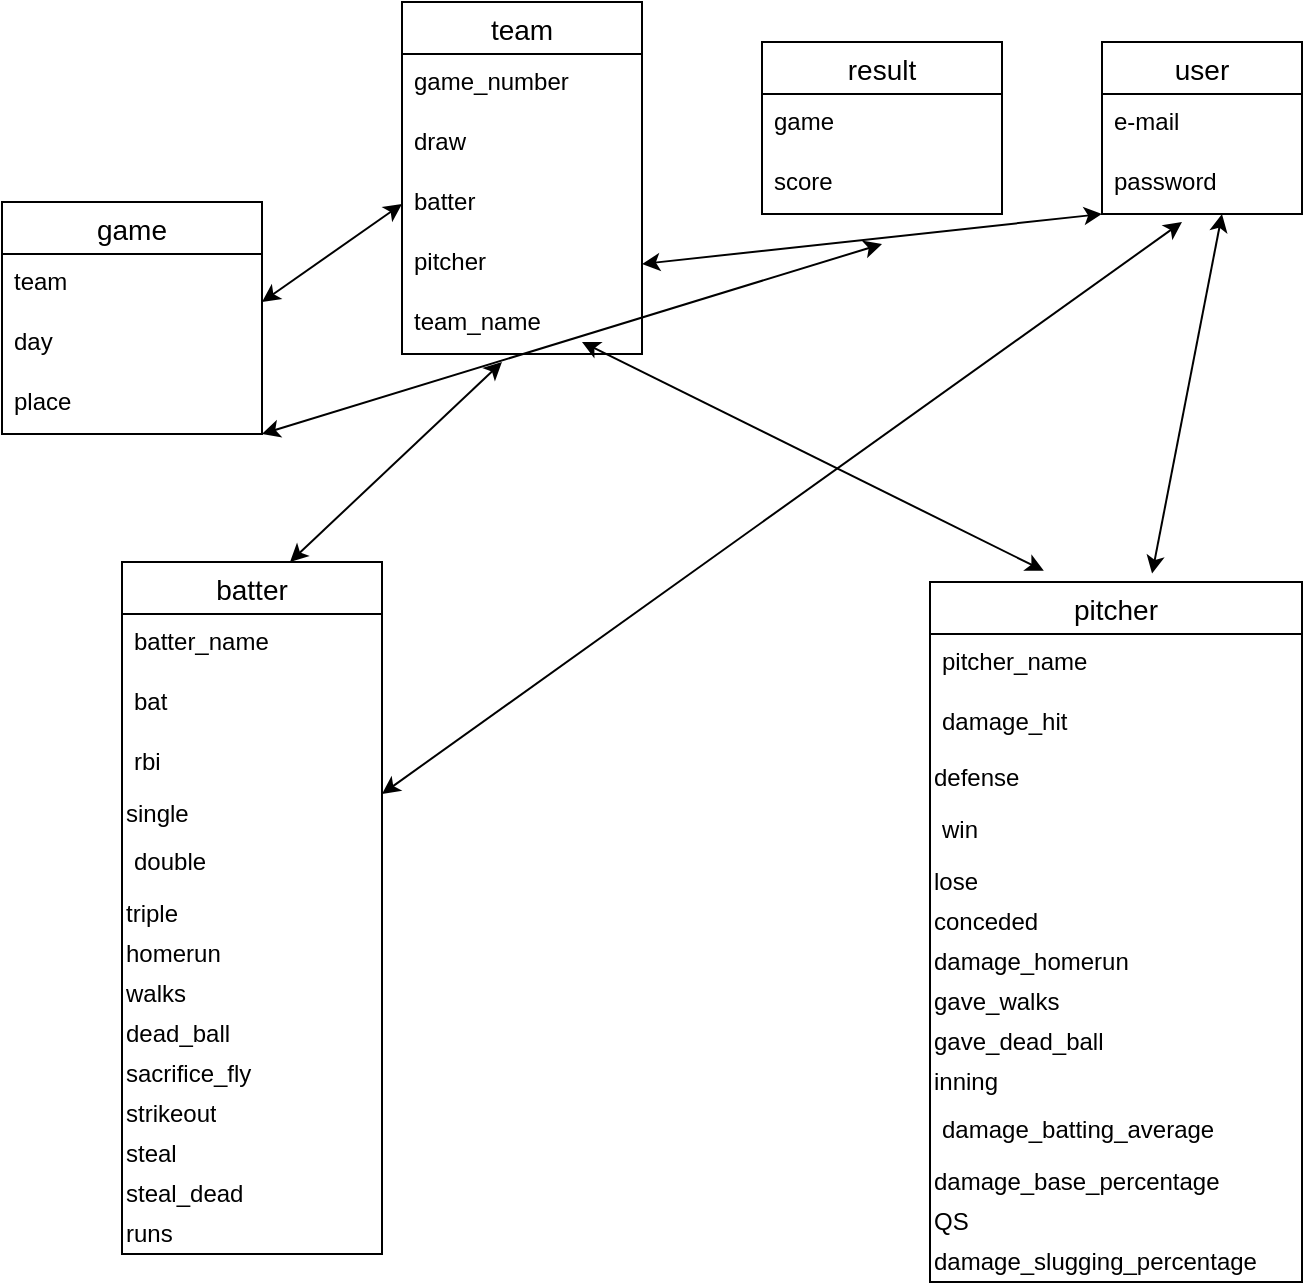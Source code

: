 <mxfile>
    <diagram id="0p--dzrouxxmV7ONRxGS" name="ページ1">
        <mxGraphModel dx="455" dy="1849" grid="1" gridSize="10" guides="1" tooltips="1" connect="1" arrows="1" fold="1" page="1" pageScale="1" pageWidth="827" pageHeight="1169" math="0" shadow="0">
            <root>
                <mxCell id="0"/>
                <mxCell id="1" parent="0"/>
                <mxCell id="192" value="pitcher" style="swimlane;fontStyle=0;childLayout=stackLayout;horizontal=1;startSize=26;horizontalStack=0;resizeParent=1;resizeParentMax=0;resizeLast=0;collapsible=1;marginBottom=0;align=center;fontSize=14;" parent="1" vertex="1">
                    <mxGeometry x="464" y="270" width="186" height="350" as="geometry"/>
                </mxCell>
                <mxCell id="235" value="pitcher_name" style="text;strokeColor=none;fillColor=none;spacingLeft=4;spacingRight=4;overflow=hidden;rotatable=0;points=[[0,0.5],[1,0.5]];portConstraint=eastwest;fontSize=12;" vertex="1" parent="192">
                    <mxGeometry y="26" width="186" height="30" as="geometry"/>
                </mxCell>
                <mxCell id="194" value="damage_hit" style="text;strokeColor=none;fillColor=none;spacingLeft=4;spacingRight=4;overflow=hidden;rotatable=0;points=[[0,0.5],[1,0.5]];portConstraint=eastwest;fontSize=12;" parent="192" vertex="1">
                    <mxGeometry y="56" width="186" height="30" as="geometry"/>
                </mxCell>
                <UserObject label="defense" placeholders="1" name="Variable" id="195">
                    <mxCell style="text;html=1;strokeColor=none;fillColor=none;align=left;verticalAlign=middle;whiteSpace=wrap;overflow=hidden;" parent="192" vertex="1">
                        <mxGeometry y="86" width="186" height="24" as="geometry"/>
                    </mxCell>
                </UserObject>
                <mxCell id="196" value="win" style="text;strokeColor=none;fillColor=none;spacingLeft=4;spacingRight=4;overflow=hidden;rotatable=0;points=[[0,0.5],[1,0.5]];portConstraint=eastwest;fontSize=12;shadow=0;" parent="192" vertex="1">
                    <mxGeometry y="110" width="186" height="30" as="geometry"/>
                </mxCell>
                <UserObject label="lose" placeholders="1" name="Variable" id="197">
                    <mxCell style="text;html=1;strokeColor=none;fillColor=none;align=left;verticalAlign=middle;whiteSpace=wrap;overflow=hidden;" parent="192" vertex="1">
                        <mxGeometry y="140" width="186" height="20" as="geometry"/>
                    </mxCell>
                </UserObject>
                <UserObject label="conceded" placeholders="1" name="Variable" id="198">
                    <mxCell style="text;html=1;strokeColor=none;fillColor=none;align=left;verticalAlign=middle;whiteSpace=wrap;overflow=hidden;" parent="192" vertex="1">
                        <mxGeometry y="160" width="186" height="20" as="geometry"/>
                    </mxCell>
                </UserObject>
                <UserObject label="damage_homerun" placeholders="1" name="Variable" id="199">
                    <mxCell style="text;html=1;strokeColor=none;fillColor=none;align=left;verticalAlign=middle;whiteSpace=wrap;overflow=hidden;" parent="192" vertex="1">
                        <mxGeometry y="180" width="186" height="20" as="geometry"/>
                    </mxCell>
                </UserObject>
                <UserObject label="gave_walks" placeholders="1" name="Variable" id="201">
                    <mxCell style="text;html=1;strokeColor=none;fillColor=none;align=left;verticalAlign=middle;whiteSpace=wrap;overflow=hidden;" parent="192" vertex="1">
                        <mxGeometry y="200" width="186" height="20" as="geometry"/>
                    </mxCell>
                </UserObject>
                <UserObject label="gave_dead_ball" placeholders="1" name="Variable" id="202">
                    <mxCell style="text;html=1;strokeColor=none;fillColor=none;align=left;verticalAlign=middle;whiteSpace=wrap;overflow=hidden;" parent="192" vertex="1">
                        <mxGeometry y="220" width="186" height="20" as="geometry"/>
                    </mxCell>
                </UserObject>
                <UserObject label="inning" placeholders="1" name="Variable" id="203">
                    <mxCell style="text;html=1;strokeColor=none;fillColor=none;align=left;verticalAlign=middle;whiteSpace=wrap;overflow=hidden;" parent="192" vertex="1">
                        <mxGeometry y="240" width="186" height="20" as="geometry"/>
                    </mxCell>
                </UserObject>
                <mxCell id="204" value="damage_batting_average" style="text;strokeColor=none;fillColor=none;spacingLeft=4;spacingRight=4;overflow=hidden;rotatable=0;points=[[0,0.5],[1,0.5]];portConstraint=eastwest;fontSize=12;" parent="192" vertex="1">
                    <mxGeometry y="260" width="186" height="30" as="geometry"/>
                </mxCell>
                <UserObject label="damage_base_percentage" placeholders="1" name="Variable" id="205">
                    <mxCell style="text;html=1;strokeColor=none;fillColor=none;align=left;verticalAlign=middle;whiteSpace=wrap;overflow=hidden;" parent="192" vertex="1">
                        <mxGeometry y="290" width="186" height="20" as="geometry"/>
                    </mxCell>
                </UserObject>
                <UserObject label="QS" placeholders="1" name="Variable" id="206">
                    <mxCell style="text;html=1;strokeColor=none;fillColor=none;align=left;verticalAlign=middle;whiteSpace=wrap;overflow=hidden;" parent="192" vertex="1">
                        <mxGeometry y="310" width="186" height="20" as="geometry"/>
                    </mxCell>
                </UserObject>
                <UserObject label="damage_slugging_percentage" placeholders="1" name="Variable" id="210">
                    <mxCell style="text;html=1;strokeColor=none;fillColor=none;align=left;verticalAlign=middle;whiteSpace=wrap;overflow=hidden;" parent="192" vertex="1">
                        <mxGeometry y="330" width="186" height="20" as="geometry"/>
                    </mxCell>
                </UserObject>
                <mxCell id="28" value="game" style="swimlane;fontStyle=0;childLayout=stackLayout;horizontal=1;startSize=26;horizontalStack=0;resizeParent=1;resizeParentMax=0;resizeLast=0;collapsible=1;marginBottom=0;align=center;fontSize=14;" parent="1" vertex="1">
                    <mxGeometry y="80" width="130" height="116" as="geometry"/>
                </mxCell>
                <mxCell id="29" value="team" style="text;strokeColor=none;fillColor=none;spacingLeft=4;spacingRight=4;overflow=hidden;rotatable=0;points=[[0,0.5],[1,0.5]];portConstraint=eastwest;fontSize=12;" parent="28" vertex="1">
                    <mxGeometry y="26" width="130" height="30" as="geometry"/>
                </mxCell>
                <mxCell id="45" value="day" style="text;strokeColor=none;fillColor=none;spacingLeft=4;spacingRight=4;overflow=hidden;rotatable=0;points=[[0,0.5],[1,0.5]];portConstraint=eastwest;fontSize=12;" parent="28" vertex="1">
                    <mxGeometry y="56" width="130" height="30" as="geometry"/>
                </mxCell>
                <mxCell id="31" value="place" style="text;strokeColor=none;fillColor=none;spacingLeft=4;spacingRight=4;overflow=hidden;rotatable=0;points=[[0,0.5],[1,0.5]];portConstraint=eastwest;fontSize=12;" parent="28" vertex="1">
                    <mxGeometry y="86" width="130" height="30" as="geometry"/>
                </mxCell>
                <mxCell id="36" value="user" style="swimlane;fontStyle=0;childLayout=stackLayout;horizontal=1;startSize=26;horizontalStack=0;resizeParent=1;resizeParentMax=0;resizeLast=0;collapsible=1;marginBottom=0;align=center;fontSize=14;" parent="1" vertex="1">
                    <mxGeometry x="550" width="100" height="86" as="geometry"/>
                </mxCell>
                <mxCell id="38" value="e-mail" style="text;strokeColor=none;fillColor=none;spacingLeft=4;spacingRight=4;overflow=hidden;rotatable=0;points=[[0,0.5],[1,0.5]];portConstraint=eastwest;fontSize=12;" parent="36" vertex="1">
                    <mxGeometry y="26" width="100" height="30" as="geometry"/>
                </mxCell>
                <mxCell id="151" value="password" style="text;strokeColor=none;fillColor=none;spacingLeft=4;spacingRight=4;overflow=hidden;rotatable=0;points=[[0,0.5],[1,0.5]];portConstraint=eastwest;fontSize=12;" parent="36" vertex="1">
                    <mxGeometry y="56" width="100" height="30" as="geometry"/>
                </mxCell>
                <mxCell id="40" value="result" style="swimlane;fontStyle=0;childLayout=stackLayout;horizontal=1;startSize=26;horizontalStack=0;resizeParent=1;resizeParentMax=0;resizeLast=0;collapsible=1;marginBottom=0;align=center;fontSize=14;" parent="1" vertex="1">
                    <mxGeometry x="380" width="120" height="86" as="geometry"/>
                </mxCell>
                <mxCell id="58" value="game" style="text;strokeColor=none;fillColor=none;spacingLeft=4;spacingRight=4;overflow=hidden;rotatable=0;points=[[0,0.5],[1,0.5]];portConstraint=eastwest;fontSize=12;" parent="40" vertex="1">
                    <mxGeometry y="26" width="120" height="30" as="geometry"/>
                </mxCell>
                <mxCell id="80" value="score" style="text;strokeColor=none;fillColor=none;spacingLeft=4;spacingRight=4;overflow=hidden;rotatable=0;points=[[0,0.5],[1,0.5]];portConstraint=eastwest;fontSize=12;" parent="40" vertex="1">
                    <mxGeometry y="56" width="120" height="30" as="geometry"/>
                </mxCell>
                <mxCell id="32" value="team" style="swimlane;fontStyle=0;childLayout=stackLayout;horizontal=1;startSize=26;horizontalStack=0;resizeParent=1;resizeParentMax=0;resizeLast=0;collapsible=1;marginBottom=0;align=center;fontSize=14;" parent="1" vertex="1">
                    <mxGeometry x="200" y="-20" width="120" height="176" as="geometry"/>
                </mxCell>
                <mxCell id="34" value="game_number" style="text;strokeColor=none;fillColor=none;spacingLeft=4;spacingRight=4;overflow=hidden;rotatable=0;points=[[0,0.5],[1,0.5]];portConstraint=eastwest;fontSize=12;" parent="32" vertex="1">
                    <mxGeometry y="26" width="120" height="30" as="geometry"/>
                </mxCell>
                <mxCell id="61" value="draw" style="text;strokeColor=none;fillColor=none;spacingLeft=4;spacingRight=4;overflow=hidden;rotatable=0;points=[[0,0.5],[1,0.5]];portConstraint=eastwest;fontSize=12;" parent="32" vertex="1">
                    <mxGeometry y="56" width="120" height="30" as="geometry"/>
                </mxCell>
                <mxCell id="35" value="batter" style="text;strokeColor=none;fillColor=none;spacingLeft=4;spacingRight=4;overflow=hidden;rotatable=0;points=[[0,0.5],[1,0.5]];portConstraint=eastwest;fontSize=12;" parent="32" vertex="1">
                    <mxGeometry y="86" width="120" height="30" as="geometry"/>
                </mxCell>
                <mxCell id="51" value="pitcher" style="text;strokeColor=none;fillColor=none;spacingLeft=4;spacingRight=4;overflow=hidden;rotatable=0;points=[[0,0.5],[1,0.5]];portConstraint=eastwest;fontSize=12;" parent="32" vertex="1">
                    <mxGeometry y="116" width="120" height="30" as="geometry"/>
                </mxCell>
                <mxCell id="229" value="team_name" style="text;strokeColor=none;fillColor=none;spacingLeft=4;spacingRight=4;overflow=hidden;rotatable=0;points=[[0,0.5],[1,0.5]];portConstraint=eastwest;fontSize=12;" vertex="1" parent="32">
                    <mxGeometry y="146" width="120" height="30" as="geometry"/>
                </mxCell>
                <mxCell id="167" value="batter" style="swimlane;fontStyle=0;childLayout=stackLayout;horizontal=1;startSize=26;horizontalStack=0;resizeParent=1;resizeParentMax=0;resizeLast=0;collapsible=1;marginBottom=0;align=center;fontSize=14;" parent="1" vertex="1">
                    <mxGeometry x="60" y="260" width="130" height="346" as="geometry"/>
                </mxCell>
                <mxCell id="234" value="batter_name" style="text;strokeColor=none;fillColor=none;spacingLeft=4;spacingRight=4;overflow=hidden;rotatable=0;points=[[0,0.5],[1,0.5]];portConstraint=eastwest;fontSize=12;" vertex="1" parent="167">
                    <mxGeometry y="26" width="130" height="30" as="geometry"/>
                </mxCell>
                <mxCell id="169" value="bat" style="text;strokeColor=none;fillColor=none;spacingLeft=4;spacingRight=4;overflow=hidden;rotatable=0;points=[[0,0.5],[1,0.5]];portConstraint=eastwest;fontSize=12;" parent="167" vertex="1">
                    <mxGeometry y="56" width="130" height="30" as="geometry"/>
                </mxCell>
                <mxCell id="170" value="rbi" style="text;strokeColor=none;fillColor=none;spacingLeft=4;spacingRight=4;overflow=hidden;rotatable=0;points=[[0,0.5],[1,0.5]];portConstraint=eastwest;fontSize=12;" parent="167" vertex="1">
                    <mxGeometry y="86" width="130" height="30" as="geometry"/>
                </mxCell>
                <UserObject label="single" placeholders="1" name="Variable" id="180">
                    <mxCell style="text;html=1;strokeColor=none;fillColor=none;align=left;verticalAlign=middle;whiteSpace=wrap;overflow=hidden;" parent="167" vertex="1">
                        <mxGeometry y="116" width="130" height="20" as="geometry"/>
                    </mxCell>
                </UserObject>
                <mxCell id="171" value="double" style="text;strokeColor=none;fillColor=none;spacingLeft=4;spacingRight=4;overflow=hidden;rotatable=0;points=[[0,0.5],[1,0.5]];portConstraint=eastwest;fontSize=12;" parent="167" vertex="1">
                    <mxGeometry y="136" width="130" height="30" as="geometry"/>
                </mxCell>
                <UserObject label="triple" placeholders="1" name="Variable" id="182">
                    <mxCell style="text;html=1;strokeColor=none;fillColor=none;align=left;verticalAlign=middle;whiteSpace=wrap;overflow=hidden;" parent="167" vertex="1">
                        <mxGeometry y="166" width="130" height="20" as="geometry"/>
                    </mxCell>
                </UserObject>
                <UserObject label="homerun" placeholders="1" name="Variable" id="183">
                    <mxCell style="text;html=1;strokeColor=none;fillColor=none;align=left;verticalAlign=middle;whiteSpace=wrap;overflow=hidden;" parent="167" vertex="1">
                        <mxGeometry y="186" width="130" height="20" as="geometry"/>
                    </mxCell>
                </UserObject>
                <UserObject label="walks" placeholders="1" name="Variable" id="181">
                    <mxCell style="text;html=1;strokeColor=none;fillColor=none;align=left;verticalAlign=middle;whiteSpace=wrap;overflow=hidden;" parent="167" vertex="1">
                        <mxGeometry y="206" width="130" height="20" as="geometry"/>
                    </mxCell>
                </UserObject>
                <UserObject label="dead_ball" placeholders="1" name="Variable" id="185">
                    <mxCell style="text;html=1;strokeColor=none;fillColor=none;align=left;verticalAlign=middle;whiteSpace=wrap;overflow=hidden;" parent="167" vertex="1">
                        <mxGeometry y="226" width="130" height="20" as="geometry"/>
                    </mxCell>
                </UserObject>
                <UserObject label="sacrifice_fly" placeholders="1" name="Variable" id="184">
                    <mxCell style="text;html=1;strokeColor=none;fillColor=none;align=left;verticalAlign=middle;whiteSpace=wrap;overflow=hidden;" parent="167" vertex="1">
                        <mxGeometry y="246" width="130" height="20" as="geometry"/>
                    </mxCell>
                </UserObject>
                <UserObject label="strikeout" placeholders="1" name="Variable" id="187">
                    <mxCell style="text;html=1;strokeColor=none;fillColor=none;align=left;verticalAlign=middle;whiteSpace=wrap;overflow=hidden;" parent="167" vertex="1">
                        <mxGeometry y="266" width="130" height="20" as="geometry"/>
                    </mxCell>
                </UserObject>
                <UserObject label="steal" placeholders="1" name="Variable" id="186">
                    <mxCell style="text;html=1;strokeColor=none;fillColor=none;align=left;verticalAlign=middle;whiteSpace=wrap;overflow=hidden;" parent="167" vertex="1">
                        <mxGeometry y="286" width="130" height="20" as="geometry"/>
                    </mxCell>
                </UserObject>
                <UserObject label="steal_dead" placeholders="1" name="Variable" id="191">
                    <mxCell style="text;html=1;strokeColor=none;fillColor=none;align=left;verticalAlign=middle;whiteSpace=wrap;overflow=hidden;" parent="167" vertex="1">
                        <mxGeometry y="306" width="130" height="20" as="geometry"/>
                    </mxCell>
                </UserObject>
                <mxCell id="239" value="runs" style="text;html=1;strokeColor=none;fillColor=none;align=left;verticalAlign=middle;whiteSpace=wrap;rounded=0;" vertex="1" parent="167">
                    <mxGeometry y="326" width="130" height="20" as="geometry"/>
                </mxCell>
                <mxCell id="217" value="" style="endArrow=classic;startArrow=classic;html=1;exitX=1;exitY=0;exitDx=0;exitDy=0;" parent="1" source="180" edge="1">
                    <mxGeometry width="50" height="50" relative="1" as="geometry">
                        <mxPoint x="389" y="196" as="sourcePoint"/>
                        <mxPoint x="590" y="90" as="targetPoint"/>
                    </mxGeometry>
                </mxCell>
                <mxCell id="220" value="" style="endArrow=classic;startArrow=classic;html=1;exitX=0.597;exitY=-0.012;exitDx=0;exitDy=0;exitPerimeter=0;" parent="1" source="192" edge="1">
                    <mxGeometry width="50" height="50" relative="1" as="geometry">
                        <mxPoint x="560" y="136" as="sourcePoint"/>
                        <mxPoint x="610" y="86" as="targetPoint"/>
                    </mxGeometry>
                </mxCell>
                <mxCell id="222" value="" style="endArrow=classic;startArrow=classic;html=1;exitX=0.646;exitY=0;exitDx=0;exitDy=0;exitPerimeter=0;" parent="1" source="167" edge="1">
                    <mxGeometry width="50" height="50" relative="1" as="geometry">
                        <mxPoint x="200" y="196" as="sourcePoint"/>
                        <mxPoint x="250" y="160" as="targetPoint"/>
                    </mxGeometry>
                </mxCell>
                <mxCell id="223" value="" style="endArrow=classic;startArrow=classic;html=1;entryX=0.306;entryY=-0.016;entryDx=0;entryDy=0;entryPerimeter=0;" parent="1" target="192" edge="1">
                    <mxGeometry width="50" height="50" relative="1" as="geometry">
                        <mxPoint x="290" y="150" as="sourcePoint"/>
                        <mxPoint x="460" y="240" as="targetPoint"/>
                    </mxGeometry>
                </mxCell>
                <mxCell id="224" value="" style="endArrow=classic;startArrow=classic;html=1;exitX=1;exitY=0.5;exitDx=0;exitDy=0;" parent="1" edge="1">
                    <mxGeometry width="50" height="50" relative="1" as="geometry">
                        <mxPoint x="130" y="196" as="sourcePoint"/>
                        <mxPoint x="440" y="101" as="targetPoint"/>
                    </mxGeometry>
                </mxCell>
                <mxCell id="227" value="" style="endArrow=classic;startArrow=classic;html=1;exitX=1;exitY=0.5;exitDx=0;exitDy=0;" parent="1" source="51" edge="1">
                    <mxGeometry width="50" height="50" relative="1" as="geometry">
                        <mxPoint x="500" y="136" as="sourcePoint"/>
                        <mxPoint x="550" y="86" as="targetPoint"/>
                    </mxGeometry>
                </mxCell>
                <mxCell id="233" value="" style="endArrow=classic;startArrow=classic;html=1;entryX=0;entryY=0.5;entryDx=0;entryDy=0;" edge="1" parent="1" target="35">
                    <mxGeometry width="50" height="50" relative="1" as="geometry">
                        <mxPoint x="130" y="130" as="sourcePoint"/>
                        <mxPoint x="180" y="80" as="targetPoint"/>
                    </mxGeometry>
                </mxCell>
            </root>
        </mxGraphModel>
    </diagram>
</mxfile>